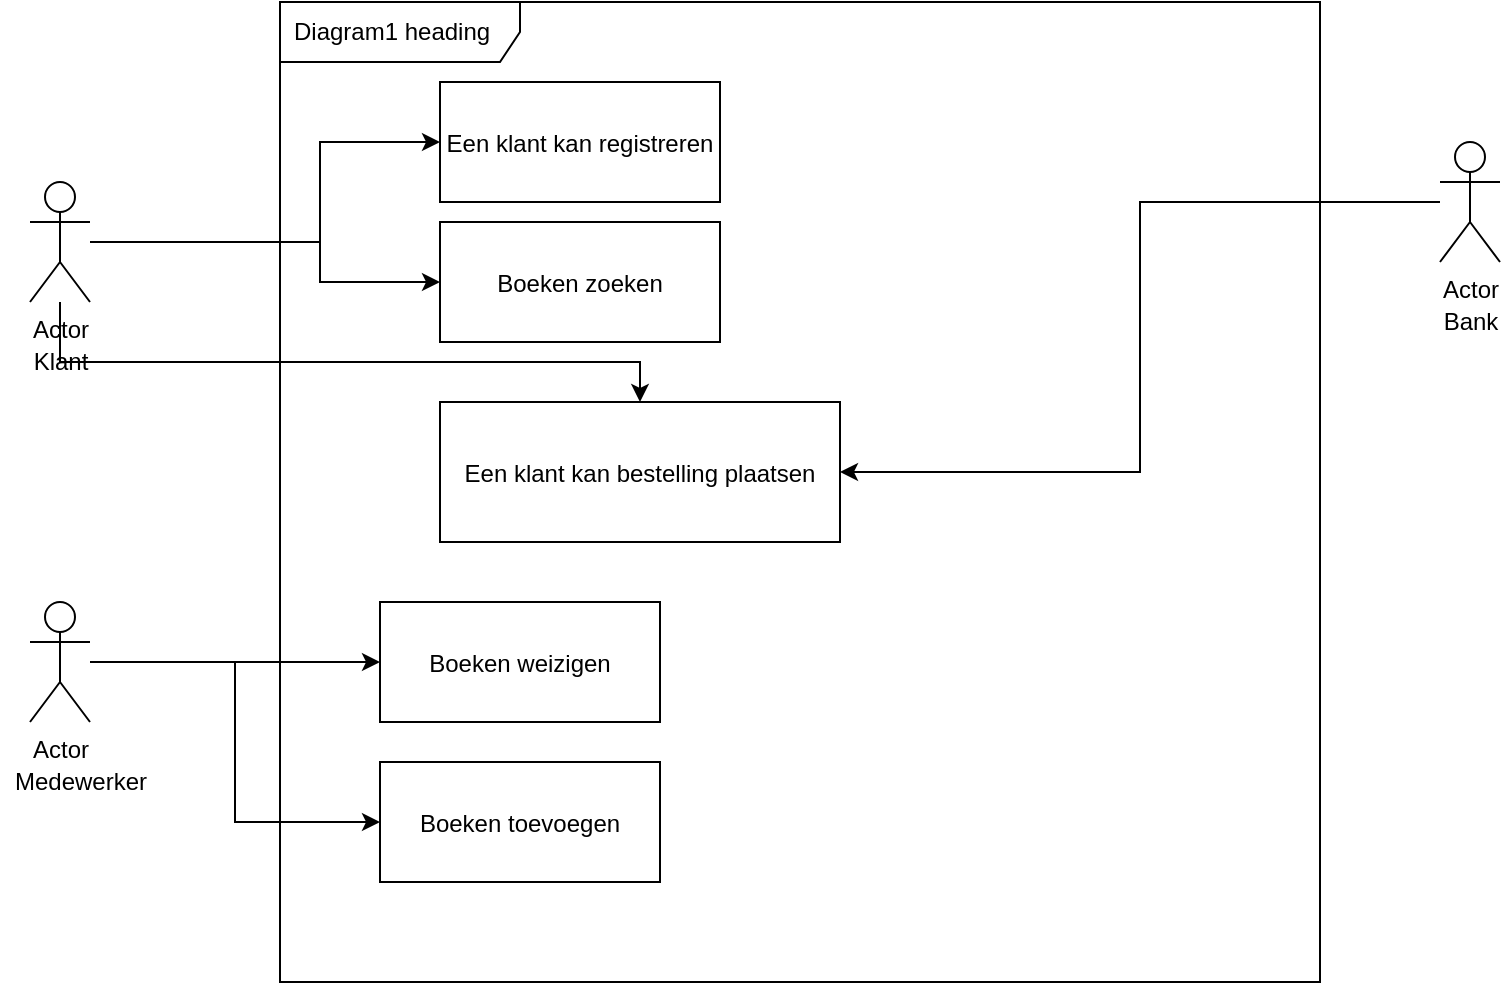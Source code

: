 <mxfile version="14.2.9" type="device"><diagram id="WlVnj0Zfmi4SoHzcjbrG" name="Page-1"><mxGraphModel dx="1278" dy="556" grid="1" gridSize="10" guides="1" tooltips="1" connect="1" arrows="1" fold="1" page="1" pageScale="1" pageWidth="827" pageHeight="1169" math="0" shadow="0"><root><mxCell id="0"/><mxCell id="1" parent="0"/><mxCell id="7BnTfIwpa3QQF1gk40V5-21" value="" style="edgeStyle=orthogonalEdgeStyle;rounded=0;orthogonalLoop=1;jettySize=auto;html=1;entryX=0;entryY=0.5;entryDx=0;entryDy=0;" edge="1" parent="1" source="7BnTfIwpa3QQF1gk40V5-5" target="7BnTfIwpa3QQF1gk40V5-19"><mxGeometry relative="1" as="geometry"/></mxCell><mxCell id="7BnTfIwpa3QQF1gk40V5-22" style="edgeStyle=orthogonalEdgeStyle;rounded=0;orthogonalLoop=1;jettySize=auto;html=1;entryX=0;entryY=0.5;entryDx=0;entryDy=0;" edge="1" parent="1" source="7BnTfIwpa3QQF1gk40V5-5" target="7BnTfIwpa3QQF1gk40V5-20"><mxGeometry relative="1" as="geometry"/></mxCell><mxCell id="7BnTfIwpa3QQF1gk40V5-5" value="Actor" style="shape=umlActor;verticalLabelPosition=bottom;verticalAlign=top;html=1;" vertex="1" parent="1"><mxGeometry x="55" y="380" width="30" height="60" as="geometry"/></mxCell><mxCell id="7BnTfIwpa3QQF1gk40V5-6" value="Medewerker" style="text;html=1;align=center;verticalAlign=middle;resizable=0;points=[];autosize=1;" vertex="1" parent="1"><mxGeometry x="40" y="460" width="80" height="20" as="geometry"/></mxCell><mxCell id="7BnTfIwpa3QQF1gk40V5-7" value="Klant" style="text;html=1;align=center;verticalAlign=middle;resizable=0;points=[];autosize=1;" vertex="1" parent="1"><mxGeometry x="50" y="250" width="40" height="20" as="geometry"/></mxCell><mxCell id="7BnTfIwpa3QQF1gk40V5-14" value="" style="edgeStyle=orthogonalEdgeStyle;rounded=0;orthogonalLoop=1;jettySize=auto;html=1;" edge="1" parent="1" source="7BnTfIwpa3QQF1gk40V5-9" target="7BnTfIwpa3QQF1gk40V5-13"><mxGeometry relative="1" as="geometry"><Array as="points"><mxPoint x="200" y="200"/><mxPoint x="200" y="150"/></Array></mxGeometry></mxCell><mxCell id="7BnTfIwpa3QQF1gk40V5-16" style="edgeStyle=orthogonalEdgeStyle;rounded=0;orthogonalLoop=1;jettySize=auto;html=1;" edge="1" parent="1" source="7BnTfIwpa3QQF1gk40V5-9" target="7BnTfIwpa3QQF1gk40V5-15"><mxGeometry relative="1" as="geometry"><Array as="points"><mxPoint x="70" y="260"/><mxPoint x="360" y="260"/></Array></mxGeometry></mxCell><mxCell id="7BnTfIwpa3QQF1gk40V5-18" style="edgeStyle=orthogonalEdgeStyle;rounded=0;orthogonalLoop=1;jettySize=auto;html=1;entryX=0;entryY=0.5;entryDx=0;entryDy=0;" edge="1" parent="1" source="7BnTfIwpa3QQF1gk40V5-9" target="7BnTfIwpa3QQF1gk40V5-17"><mxGeometry relative="1" as="geometry"><Array as="points"><mxPoint x="200" y="200"/><mxPoint x="200" y="220"/></Array></mxGeometry></mxCell><mxCell id="7BnTfIwpa3QQF1gk40V5-9" value="Actor" style="shape=umlActor;verticalLabelPosition=bottom;verticalAlign=top;html=1;" vertex="1" parent="1"><mxGeometry x="55" y="170" width="30" height="60" as="geometry"/></mxCell><mxCell id="7BnTfIwpa3QQF1gk40V5-11" value="Diagram1 heading" style="shape=umlFrame;whiteSpace=wrap;html=1;width=120;height=30;boundedLbl=1;verticalAlign=middle;align=left;spacingLeft=5;" vertex="1" parent="1"><mxGeometry x="180" y="80" width="520" height="490" as="geometry"/></mxCell><mxCell id="7BnTfIwpa3QQF1gk40V5-13" value="Een klant kan registreren" style="fontStyle=0;" vertex="1" parent="1"><mxGeometry x="260" y="120" width="140" height="60" as="geometry"/></mxCell><mxCell id="7BnTfIwpa3QQF1gk40V5-15" value="Een klant kan bestelling plaatsen" style="fontStyle=0;" vertex="1" parent="1"><mxGeometry x="260" y="280" width="200" height="70" as="geometry"/></mxCell><mxCell id="7BnTfIwpa3QQF1gk40V5-17" value="Boeken zoeken" style="fontStyle=0;" vertex="1" parent="1"><mxGeometry x="260" y="190" width="140" height="60" as="geometry"/></mxCell><mxCell id="7BnTfIwpa3QQF1gk40V5-19" value="Boeken weizigen" style="fontStyle=0;" vertex="1" parent="1"><mxGeometry x="230" y="380" width="140" height="60" as="geometry"/></mxCell><mxCell id="7BnTfIwpa3QQF1gk40V5-20" value="Boeken toevoegen" style="fontStyle=0;" vertex="1" parent="1"><mxGeometry x="230" y="460" width="140" height="60" as="geometry"/></mxCell><mxCell id="7BnTfIwpa3QQF1gk40V5-25" style="edgeStyle=orthogonalEdgeStyle;rounded=0;orthogonalLoop=1;jettySize=auto;html=1;entryX=1;entryY=0.5;entryDx=0;entryDy=0;" edge="1" parent="1" source="7BnTfIwpa3QQF1gk40V5-23" target="7BnTfIwpa3QQF1gk40V5-15"><mxGeometry relative="1" as="geometry"/></mxCell><mxCell id="7BnTfIwpa3QQF1gk40V5-23" value="Actor" style="shape=umlActor;verticalLabelPosition=bottom;verticalAlign=top;html=1;" vertex="1" parent="1"><mxGeometry x="760" y="150" width="30" height="60" as="geometry"/></mxCell><mxCell id="7BnTfIwpa3QQF1gk40V5-24" value="Bank" style="text;html=1;align=center;verticalAlign=middle;resizable=0;points=[];autosize=1;" vertex="1" parent="1"><mxGeometry x="755" y="230" width="40" height="20" as="geometry"/></mxCell></root></mxGraphModel></diagram></mxfile>